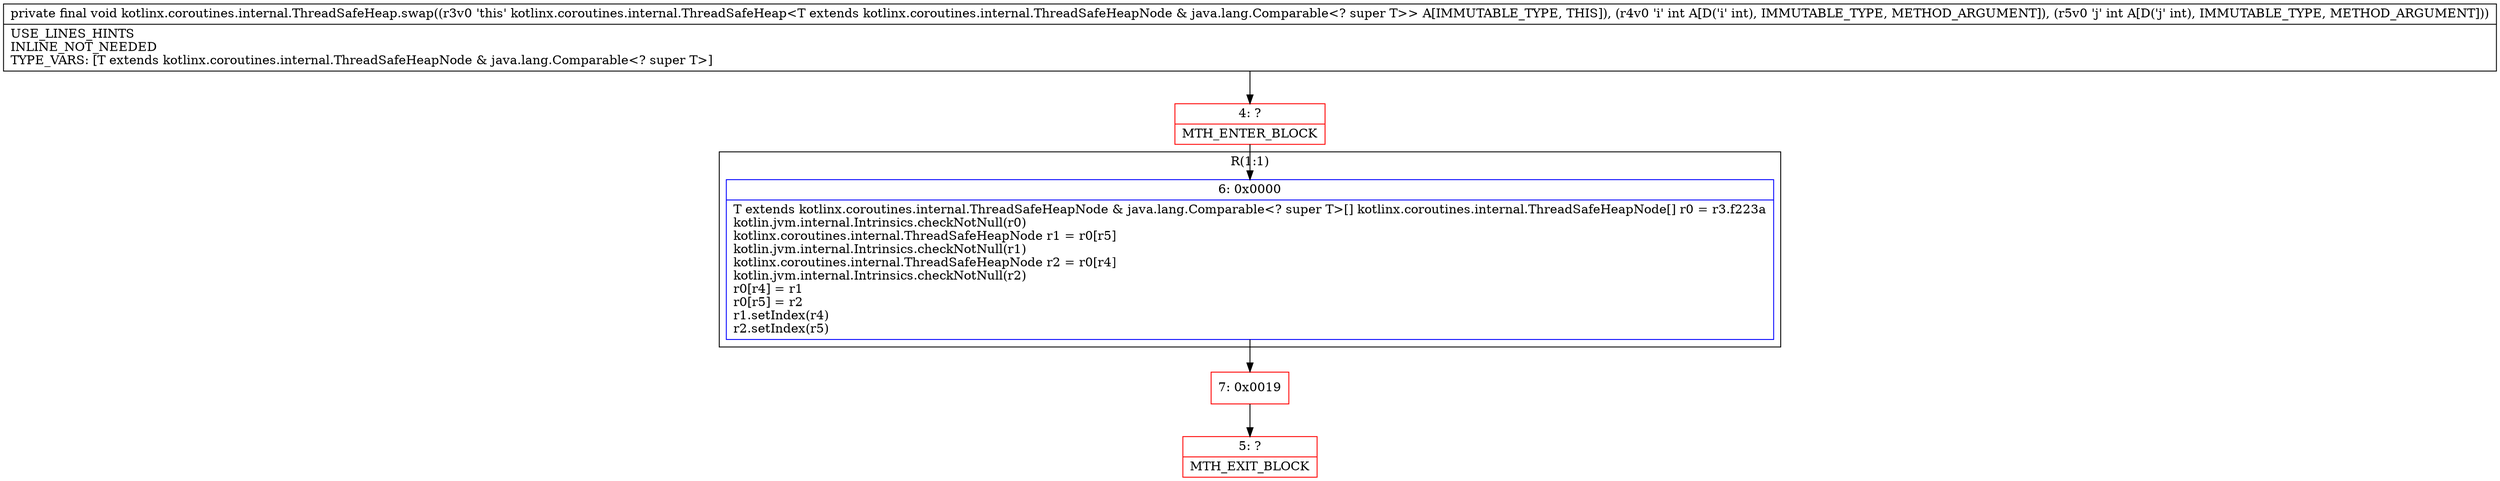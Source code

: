 digraph "CFG forkotlinx.coroutines.internal.ThreadSafeHeap.swap(II)V" {
subgraph cluster_Region_1039362456 {
label = "R(1:1)";
node [shape=record,color=blue];
Node_6 [shape=record,label="{6\:\ 0x0000|T extends kotlinx.coroutines.internal.ThreadSafeHeapNode & java.lang.Comparable\<? super T\>[] kotlinx.coroutines.internal.ThreadSafeHeapNode[] r0 = r3.f223a\lkotlin.jvm.internal.Intrinsics.checkNotNull(r0)\lkotlinx.coroutines.internal.ThreadSafeHeapNode r1 = r0[r5]\lkotlin.jvm.internal.Intrinsics.checkNotNull(r1)\lkotlinx.coroutines.internal.ThreadSafeHeapNode r2 = r0[r4]\lkotlin.jvm.internal.Intrinsics.checkNotNull(r2)\lr0[r4] = r1\lr0[r5] = r2\lr1.setIndex(r4)\lr2.setIndex(r5)\l}"];
}
Node_4 [shape=record,color=red,label="{4\:\ ?|MTH_ENTER_BLOCK\l}"];
Node_7 [shape=record,color=red,label="{7\:\ 0x0019}"];
Node_5 [shape=record,color=red,label="{5\:\ ?|MTH_EXIT_BLOCK\l}"];
MethodNode[shape=record,label="{private final void kotlinx.coroutines.internal.ThreadSafeHeap.swap((r3v0 'this' kotlinx.coroutines.internal.ThreadSafeHeap\<T extends kotlinx.coroutines.internal.ThreadSafeHeapNode & java.lang.Comparable\<? super T\>\> A[IMMUTABLE_TYPE, THIS]), (r4v0 'i' int A[D('i' int), IMMUTABLE_TYPE, METHOD_ARGUMENT]), (r5v0 'j' int A[D('j' int), IMMUTABLE_TYPE, METHOD_ARGUMENT]))  | USE_LINES_HINTS\lINLINE_NOT_NEEDED\lTYPE_VARS: [T extends kotlinx.coroutines.internal.ThreadSafeHeapNode & java.lang.Comparable\<? super T\>]\l}"];
MethodNode -> Node_4;Node_6 -> Node_7;
Node_4 -> Node_6;
Node_7 -> Node_5;
}

